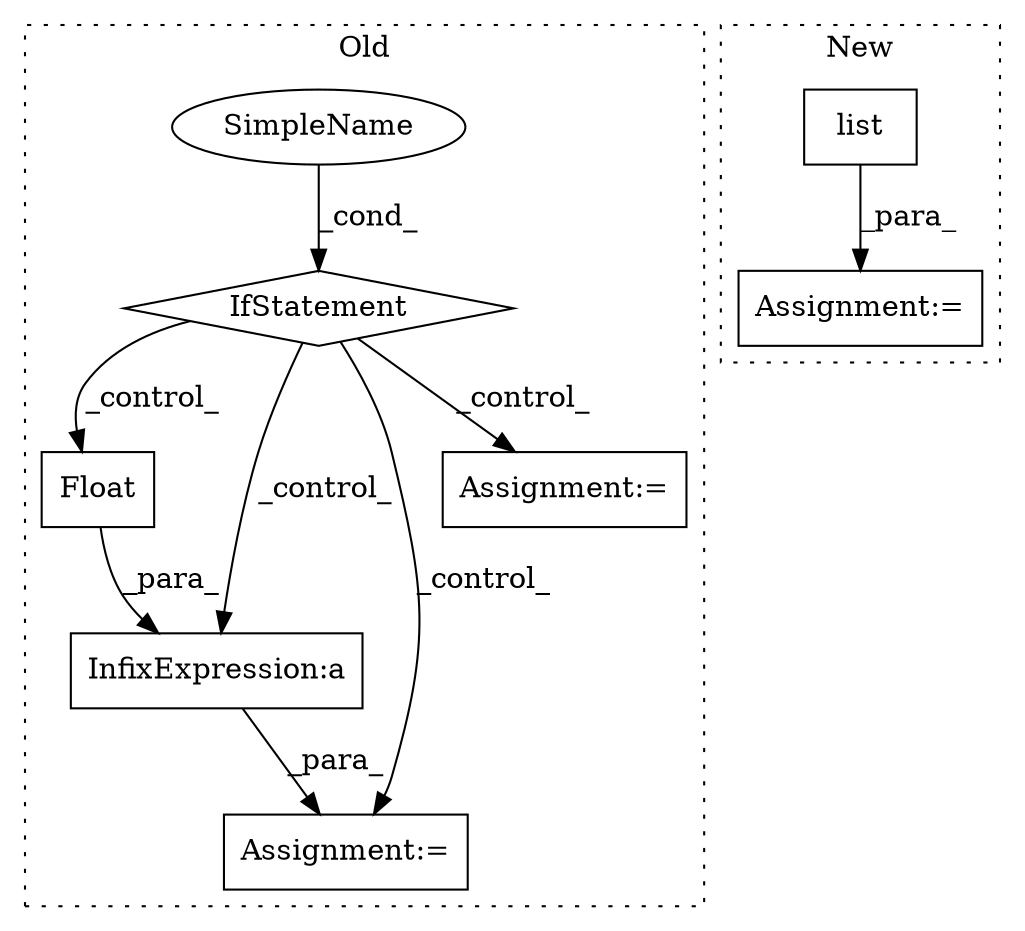 digraph G {
subgraph cluster0 {
1 [label="Float" a="32" s="5609,5624" l="6,1" shape="box"];
4 [label="Assignment:=" a="7" s="5585" l="1" shape="box"];
5 [label="InfixExpression:a" a="27" s="5606" l="3" shape="box"];
6 [label="SimpleName" a="42" s="" l="" shape="ellipse"];
7 [label="IfStatement" a="25" s="5501,5519" l="4,2" shape="diamond"];
8 [label="Assignment:=" a="7" s="5543" l="1" shape="box"];
label = "Old";
style="dotted";
}
subgraph cluster1 {
2 [label="list" a="32" s="6080,6095" l="5,1" shape="box"];
3 [label="Assignment:=" a="7" s="6079" l="1" shape="box"];
label = "New";
style="dotted";
}
1 -> 5 [label="_para_"];
2 -> 3 [label="_para_"];
5 -> 4 [label="_para_"];
6 -> 7 [label="_cond_"];
7 -> 1 [label="_control_"];
7 -> 5 [label="_control_"];
7 -> 4 [label="_control_"];
7 -> 8 [label="_control_"];
}